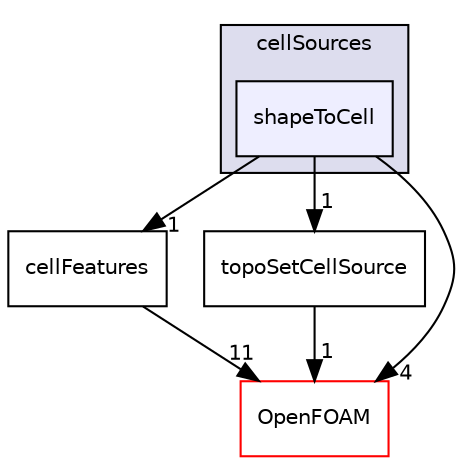 digraph "src/meshTools/sets/cellSources/shapeToCell" {
  bgcolor=transparent;
  compound=true
  node [ fontsize="10", fontname="Helvetica"];
  edge [ labelfontsize="10", labelfontname="Helvetica"];
  subgraph clusterdir_fc621d78dcee889743a7b51abdefc9d7 {
    graph [ bgcolor="#ddddee", pencolor="black", label="cellSources" fontname="Helvetica", fontsize="10", URL="dir_fc621d78dcee889743a7b51abdefc9d7.html"]
  dir_a6bb57fe8839b1ac5a45ecaf8b4d8c99 [shape=box, label="shapeToCell", style="filled", fillcolor="#eeeeff", pencolor="black", URL="dir_a6bb57fe8839b1ac5a45ecaf8b4d8c99.html"];
  }
  dir_8e84b7a8ecd36470533812cac5903fcd [shape=box label="cellFeatures" URL="dir_8e84b7a8ecd36470533812cac5903fcd.html"];
  dir_3570c6bb5166bbf938854d30b3221ba9 [shape=box label="topoSetCellSource" URL="dir_3570c6bb5166bbf938854d30b3221ba9.html"];
  dir_c5473ff19b20e6ec4dfe5c310b3778a8 [shape=box label="OpenFOAM" color="red" URL="dir_c5473ff19b20e6ec4dfe5c310b3778a8.html"];
  dir_8e84b7a8ecd36470533812cac5903fcd->dir_c5473ff19b20e6ec4dfe5c310b3778a8 [headlabel="11", labeldistance=1.5 headhref="dir_001988_002151.html"];
  dir_a6bb57fe8839b1ac5a45ecaf8b4d8c99->dir_8e84b7a8ecd36470533812cac5903fcd [headlabel="1", labeldistance=1.5 headhref="dir_002070_001988.html"];
  dir_a6bb57fe8839b1ac5a45ecaf8b4d8c99->dir_3570c6bb5166bbf938854d30b3221ba9 [headlabel="1", labeldistance=1.5 headhref="dir_002070_002074.html"];
  dir_a6bb57fe8839b1ac5a45ecaf8b4d8c99->dir_c5473ff19b20e6ec4dfe5c310b3778a8 [headlabel="4", labeldistance=1.5 headhref="dir_002070_002151.html"];
  dir_3570c6bb5166bbf938854d30b3221ba9->dir_c5473ff19b20e6ec4dfe5c310b3778a8 [headlabel="1", labeldistance=1.5 headhref="dir_002074_002151.html"];
}
